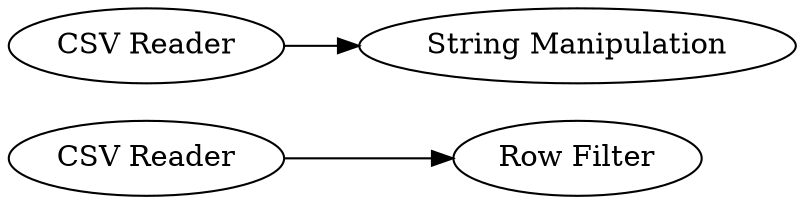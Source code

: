 digraph {
	3 -> 7
	1 -> 5
	1 [label="CSV Reader"]
	7 [label="Row Filter"]
	5 [label="String Manipulation"]
	3 [label="CSV Reader"]
	rankdir=LR
}
